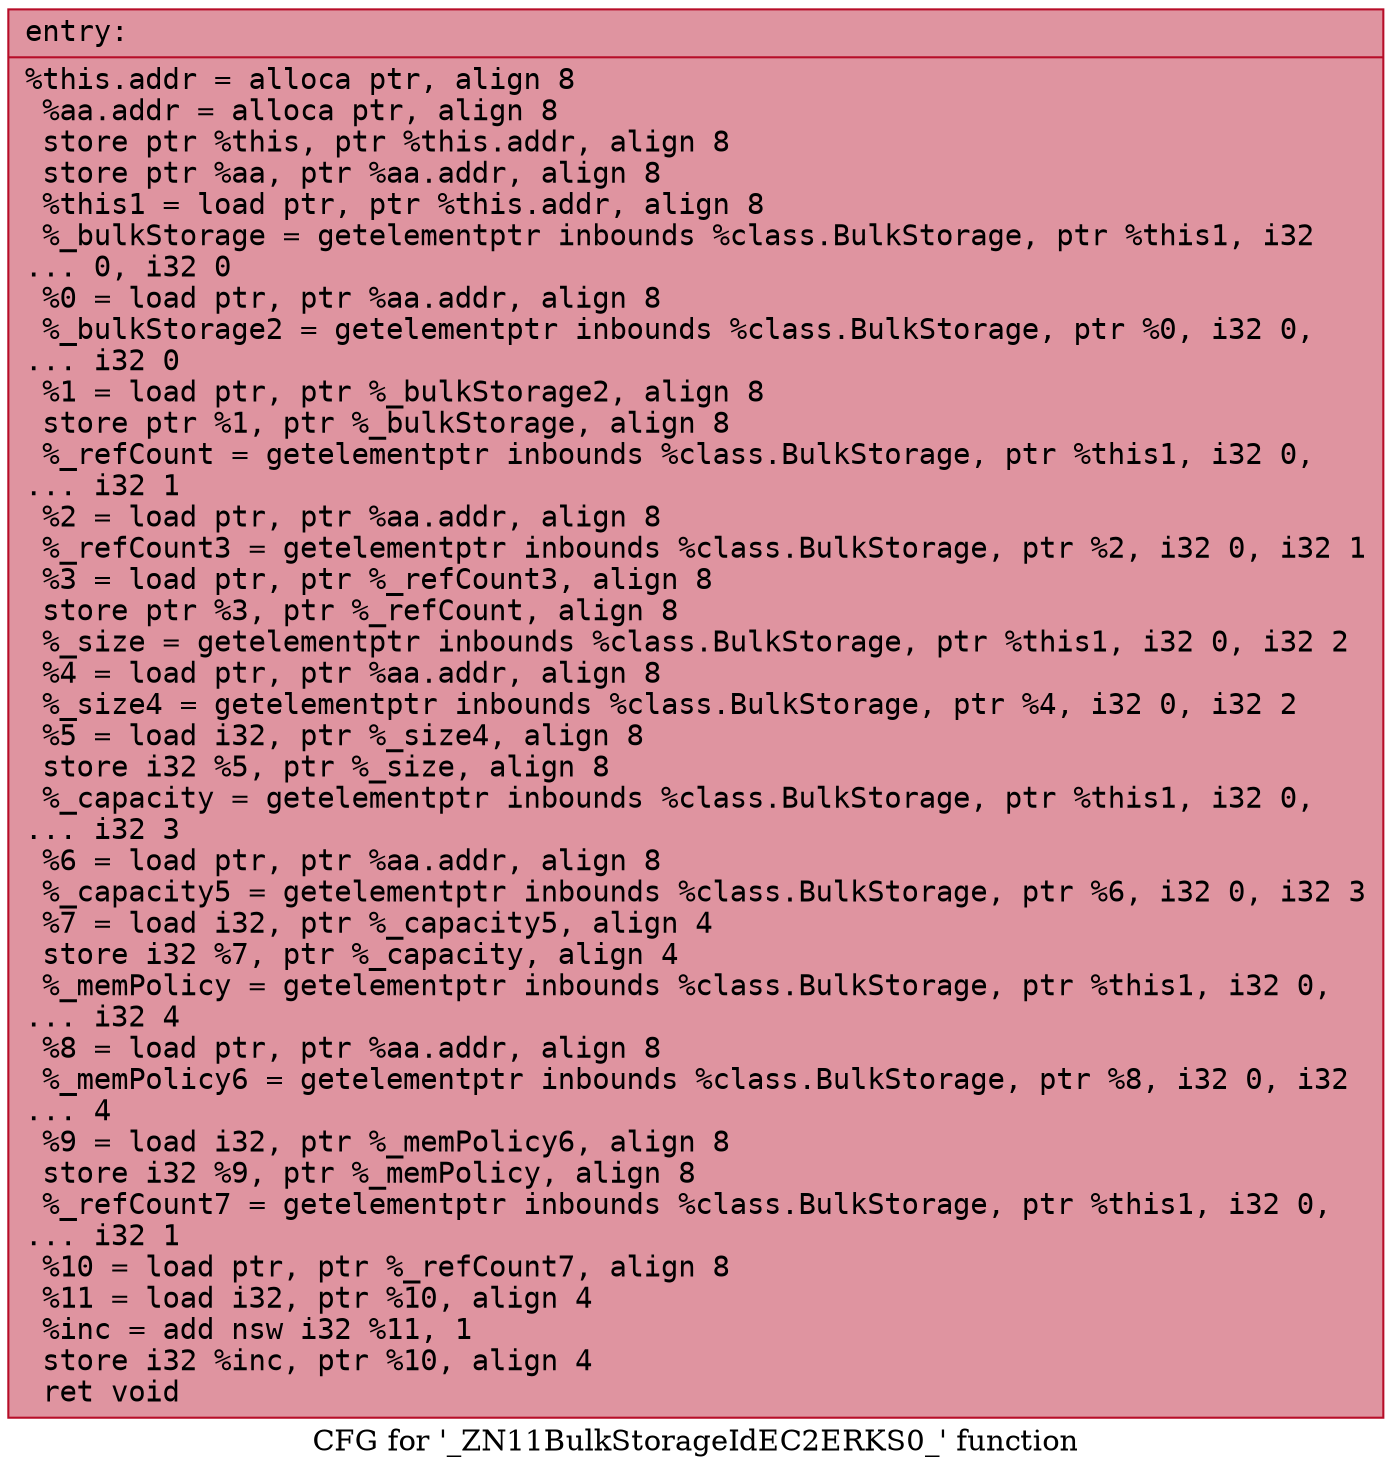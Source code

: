 digraph "CFG for '_ZN11BulkStorageIdEC2ERKS0_' function" {
	label="CFG for '_ZN11BulkStorageIdEC2ERKS0_' function";

	Node0x556c3c821490 [shape=record,color="#b70d28ff", style=filled, fillcolor="#b70d2870" fontname="Courier",label="{entry:\l|  %this.addr = alloca ptr, align 8\l  %aa.addr = alloca ptr, align 8\l  store ptr %this, ptr %this.addr, align 8\l  store ptr %aa, ptr %aa.addr, align 8\l  %this1 = load ptr, ptr %this.addr, align 8\l  %_bulkStorage = getelementptr inbounds %class.BulkStorage, ptr %this1, i32\l... 0, i32 0\l  %0 = load ptr, ptr %aa.addr, align 8\l  %_bulkStorage2 = getelementptr inbounds %class.BulkStorage, ptr %0, i32 0,\l... i32 0\l  %1 = load ptr, ptr %_bulkStorage2, align 8\l  store ptr %1, ptr %_bulkStorage, align 8\l  %_refCount = getelementptr inbounds %class.BulkStorage, ptr %this1, i32 0,\l... i32 1\l  %2 = load ptr, ptr %aa.addr, align 8\l  %_refCount3 = getelementptr inbounds %class.BulkStorage, ptr %2, i32 0, i32 1\l  %3 = load ptr, ptr %_refCount3, align 8\l  store ptr %3, ptr %_refCount, align 8\l  %_size = getelementptr inbounds %class.BulkStorage, ptr %this1, i32 0, i32 2\l  %4 = load ptr, ptr %aa.addr, align 8\l  %_size4 = getelementptr inbounds %class.BulkStorage, ptr %4, i32 0, i32 2\l  %5 = load i32, ptr %_size4, align 8\l  store i32 %5, ptr %_size, align 8\l  %_capacity = getelementptr inbounds %class.BulkStorage, ptr %this1, i32 0,\l... i32 3\l  %6 = load ptr, ptr %aa.addr, align 8\l  %_capacity5 = getelementptr inbounds %class.BulkStorage, ptr %6, i32 0, i32 3\l  %7 = load i32, ptr %_capacity5, align 4\l  store i32 %7, ptr %_capacity, align 4\l  %_memPolicy = getelementptr inbounds %class.BulkStorage, ptr %this1, i32 0,\l... i32 4\l  %8 = load ptr, ptr %aa.addr, align 8\l  %_memPolicy6 = getelementptr inbounds %class.BulkStorage, ptr %8, i32 0, i32\l... 4\l  %9 = load i32, ptr %_memPolicy6, align 8\l  store i32 %9, ptr %_memPolicy, align 8\l  %_refCount7 = getelementptr inbounds %class.BulkStorage, ptr %this1, i32 0,\l... i32 1\l  %10 = load ptr, ptr %_refCount7, align 8\l  %11 = load i32, ptr %10, align 4\l  %inc = add nsw i32 %11, 1\l  store i32 %inc, ptr %10, align 4\l  ret void\l}"];
}
